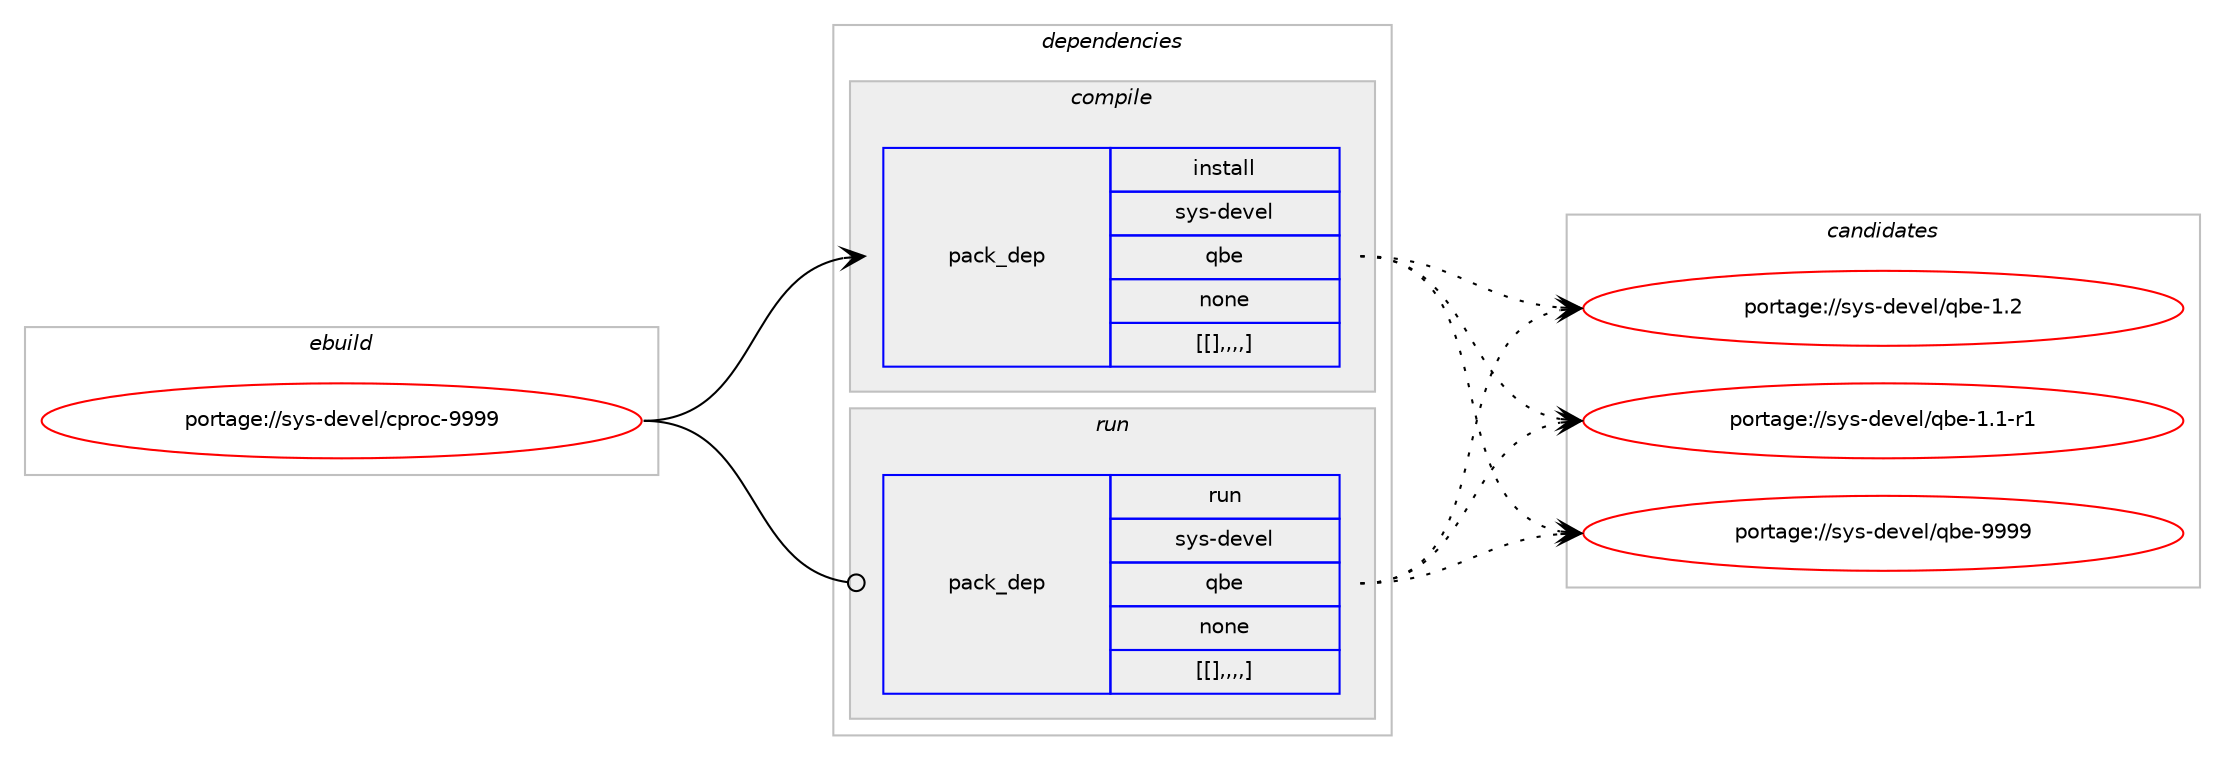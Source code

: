 digraph prolog {

# *************
# Graph options
# *************

newrank=true;
concentrate=true;
compound=true;
graph [rankdir=LR,fontname=Helvetica,fontsize=10,ranksep=1.5];#, ranksep=2.5, nodesep=0.2];
edge  [arrowhead=vee];
node  [fontname=Helvetica,fontsize=10];

# **********
# The ebuild
# **********

subgraph cluster_leftcol {
color=gray;
label=<<i>ebuild</i>>;
id [label="portage://sys-devel/cproc-9999", color=red, width=4, href="../sys-devel/cproc-9999.svg"];
}

# ****************
# The dependencies
# ****************

subgraph cluster_midcol {
color=gray;
label=<<i>dependencies</i>>;
subgraph cluster_compile {
fillcolor="#eeeeee";
style=filled;
label=<<i>compile</i>>;
subgraph pack328086 {
dependency450863 [label=<<TABLE BORDER="0" CELLBORDER="1" CELLSPACING="0" CELLPADDING="4" WIDTH="220"><TR><TD ROWSPAN="6" CELLPADDING="30">pack_dep</TD></TR><TR><TD WIDTH="110">install</TD></TR><TR><TD>sys-devel</TD></TR><TR><TD>qbe</TD></TR><TR><TD>none</TD></TR><TR><TD>[[],,,,]</TD></TR></TABLE>>, shape=none, color=blue];
}
id:e -> dependency450863:w [weight=20,style="solid",arrowhead="vee"];
}
subgraph cluster_compileandrun {
fillcolor="#eeeeee";
style=filled;
label=<<i>compile and run</i>>;
}
subgraph cluster_run {
fillcolor="#eeeeee";
style=filled;
label=<<i>run</i>>;
subgraph pack328087 {
dependency450864 [label=<<TABLE BORDER="0" CELLBORDER="1" CELLSPACING="0" CELLPADDING="4" WIDTH="220"><TR><TD ROWSPAN="6" CELLPADDING="30">pack_dep</TD></TR><TR><TD WIDTH="110">run</TD></TR><TR><TD>sys-devel</TD></TR><TR><TD>qbe</TD></TR><TR><TD>none</TD></TR><TR><TD>[[],,,,]</TD></TR></TABLE>>, shape=none, color=blue];
}
id:e -> dependency450864:w [weight=20,style="solid",arrowhead="odot"];
}
}

# **************
# The candidates
# **************

subgraph cluster_choices {
rank=same;
color=gray;
label=<<i>candidates</i>>;

subgraph choice328086 {
color=black;
nodesep=1;
choice1151211154510010111810110847113981014557575757 [label="portage://sys-devel/qbe-9999", color=red, width=4,href="../sys-devel/qbe-9999.svg"];
choice11512111545100101118101108471139810145494650 [label="portage://sys-devel/qbe-1.2", color=red, width=4,href="../sys-devel/qbe-1.2.svg"];
choice115121115451001011181011084711398101454946494511449 [label="portage://sys-devel/qbe-1.1-r1", color=red, width=4,href="../sys-devel/qbe-1.1-r1.svg"];
dependency450863:e -> choice1151211154510010111810110847113981014557575757:w [style=dotted,weight="100"];
dependency450863:e -> choice11512111545100101118101108471139810145494650:w [style=dotted,weight="100"];
dependency450863:e -> choice115121115451001011181011084711398101454946494511449:w [style=dotted,weight="100"];
}
subgraph choice328087 {
color=black;
nodesep=1;
choice1151211154510010111810110847113981014557575757 [label="portage://sys-devel/qbe-9999", color=red, width=4,href="../sys-devel/qbe-9999.svg"];
choice11512111545100101118101108471139810145494650 [label="portage://sys-devel/qbe-1.2", color=red, width=4,href="../sys-devel/qbe-1.2.svg"];
choice115121115451001011181011084711398101454946494511449 [label="portage://sys-devel/qbe-1.1-r1", color=red, width=4,href="../sys-devel/qbe-1.1-r1.svg"];
dependency450864:e -> choice1151211154510010111810110847113981014557575757:w [style=dotted,weight="100"];
dependency450864:e -> choice11512111545100101118101108471139810145494650:w [style=dotted,weight="100"];
dependency450864:e -> choice115121115451001011181011084711398101454946494511449:w [style=dotted,weight="100"];
}
}

}

